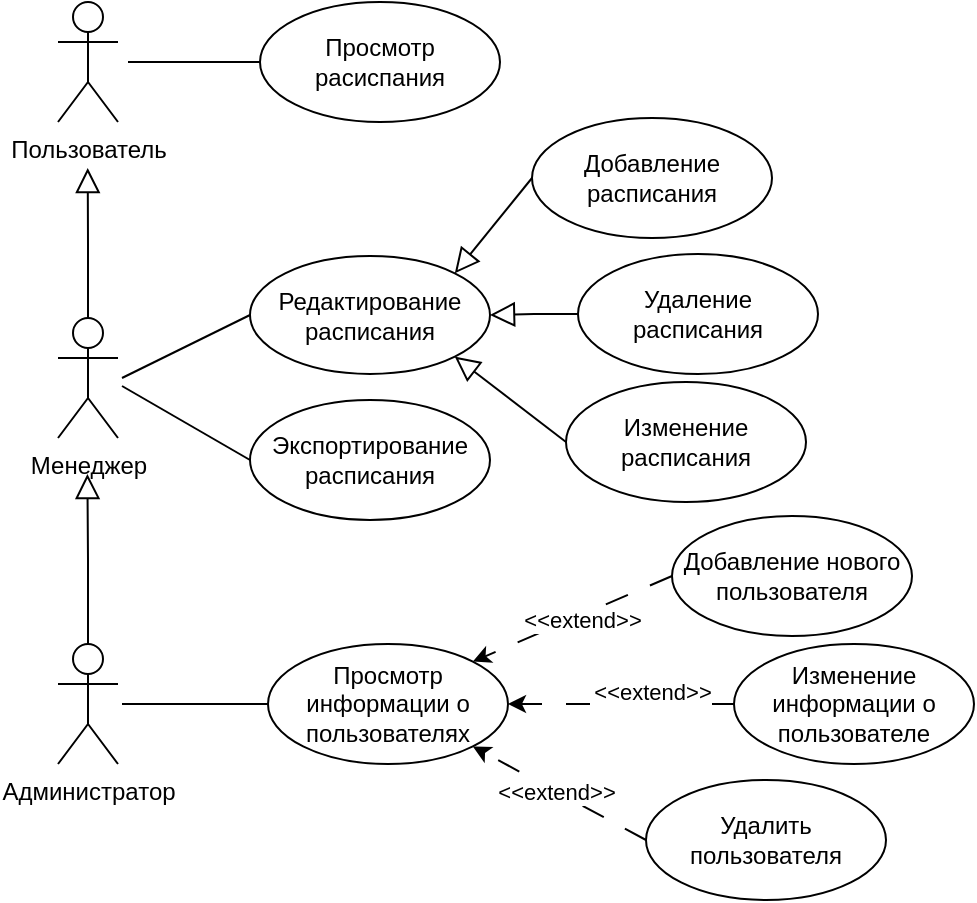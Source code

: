 <mxfile version="27.1.4">
  <diagram name="Страница — 1" id="jR6FColE7d-BJVLjcg3X">
    <mxGraphModel dx="983" dy="523" grid="0" gridSize="10" guides="1" tooltips="1" connect="1" arrows="1" fold="1" page="1" pageScale="1" pageWidth="827" pageHeight="1169" math="0" shadow="0">
      <root>
        <mxCell id="0" />
        <mxCell id="1" parent="0" />
        <mxCell id="5QiBK-Bls3Wu91XyoAU1-1" value="Администратор" style="shape=umlActor;verticalLabelPosition=bottom;verticalAlign=top;html=1;outlineConnect=0;" vertex="1" parent="1">
          <mxGeometry x="99" y="427" width="30" height="60" as="geometry" />
        </mxCell>
        <mxCell id="5QiBK-Bls3Wu91XyoAU1-10" style="edgeStyle=orthogonalEdgeStyle;rounded=0;orthogonalLoop=1;jettySize=auto;html=1;exitX=0.5;exitY=0;exitDx=0;exitDy=0;exitPerimeter=0;endArrow=block;endFill=0;endSize=10;" edge="1" parent="1" source="5QiBK-Bls3Wu91XyoAU1-2">
          <mxGeometry relative="1" as="geometry">
            <mxPoint x="113.857" y="189" as="targetPoint" />
          </mxGeometry>
        </mxCell>
        <mxCell id="5QiBK-Bls3Wu91XyoAU1-2" value="Менеджер" style="shape=umlActor;verticalLabelPosition=bottom;verticalAlign=top;html=1;outlineConnect=0;" vertex="1" parent="1">
          <mxGeometry x="99" y="264" width="30" height="60" as="geometry" />
        </mxCell>
        <mxCell id="5QiBK-Bls3Wu91XyoAU1-5" value="Пользователь" style="shape=umlActor;verticalLabelPosition=bottom;verticalAlign=top;html=1;outlineConnect=0;" vertex="1" parent="1">
          <mxGeometry x="99" y="106" width="30" height="60" as="geometry" />
        </mxCell>
        <mxCell id="5QiBK-Bls3Wu91XyoAU1-11" style="edgeStyle=orthogonalEdgeStyle;rounded=0;orthogonalLoop=1;jettySize=auto;html=1;exitX=0.5;exitY=0;exitDx=0;exitDy=0;exitPerimeter=0;endArrow=block;endFill=0;endSize=10;" edge="1" parent="1" source="5QiBK-Bls3Wu91XyoAU1-1">
          <mxGeometry relative="1" as="geometry">
            <mxPoint x="113.7" y="342" as="targetPoint" />
            <mxPoint x="113.843" y="417" as="sourcePoint" />
          </mxGeometry>
        </mxCell>
        <mxCell id="5QiBK-Bls3Wu91XyoAU1-12" value="Просмотр расиспания" style="ellipse;whiteSpace=wrap;html=1;" vertex="1" parent="1">
          <mxGeometry x="200" y="106" width="120" height="60" as="geometry" />
        </mxCell>
        <mxCell id="5QiBK-Bls3Wu91XyoAU1-14" value="" style="endArrow=none;html=1;rounded=0;entryX=0;entryY=0.5;entryDx=0;entryDy=0;" edge="1" parent="1" target="5QiBK-Bls3Wu91XyoAU1-12">
          <mxGeometry width="50" height="50" relative="1" as="geometry">
            <mxPoint x="134" y="136" as="sourcePoint" />
            <mxPoint x="224" y="116" as="targetPoint" />
          </mxGeometry>
        </mxCell>
        <mxCell id="5QiBK-Bls3Wu91XyoAU1-15" value="Редактирование расписания" style="ellipse;whiteSpace=wrap;html=1;" vertex="1" parent="1">
          <mxGeometry x="195" y="233" width="120" height="59" as="geometry" />
        </mxCell>
        <mxCell id="5QiBK-Bls3Wu91XyoAU1-16" value="" style="endArrow=none;html=1;rounded=0;entryX=0;entryY=0.5;entryDx=0;entryDy=0;" edge="1" parent="1" target="5QiBK-Bls3Wu91XyoAU1-15">
          <mxGeometry width="50" height="50" relative="1" as="geometry">
            <mxPoint x="131" y="294" as="sourcePoint" />
            <mxPoint x="200" y="264" as="targetPoint" />
          </mxGeometry>
        </mxCell>
        <mxCell id="5QiBK-Bls3Wu91XyoAU1-22" style="rounded=0;orthogonalLoop=1;jettySize=auto;html=1;exitX=0;exitY=0.5;exitDx=0;exitDy=0;entryX=1;entryY=0;entryDx=0;entryDy=0;strokeColor=default;endArrow=block;endFill=0;endSize=10;" edge="1" parent="1" source="5QiBK-Bls3Wu91XyoAU1-17" target="5QiBK-Bls3Wu91XyoAU1-15">
          <mxGeometry relative="1" as="geometry" />
        </mxCell>
        <mxCell id="5QiBK-Bls3Wu91XyoAU1-17" value="Добавление расписания" style="ellipse;whiteSpace=wrap;html=1;" vertex="1" parent="1">
          <mxGeometry x="336" y="164" width="120" height="60" as="geometry" />
        </mxCell>
        <mxCell id="5QiBK-Bls3Wu91XyoAU1-23" style="edgeStyle=orthogonalEdgeStyle;rounded=0;orthogonalLoop=1;jettySize=auto;html=1;exitX=0;exitY=0.5;exitDx=0;exitDy=0;endSize=10;endArrow=block;endFill=0;entryX=1;entryY=0.5;entryDx=0;entryDy=0;" edge="1" parent="1" source="5QiBK-Bls3Wu91XyoAU1-18" target="5QiBK-Bls3Wu91XyoAU1-15">
          <mxGeometry relative="1" as="geometry">
            <mxPoint x="352.172" y="294.241" as="targetPoint" />
          </mxGeometry>
        </mxCell>
        <mxCell id="5QiBK-Bls3Wu91XyoAU1-18" value="Удаление расписания" style="ellipse;whiteSpace=wrap;html=1;" vertex="1" parent="1">
          <mxGeometry x="359" y="232" width="120" height="60" as="geometry" />
        </mxCell>
        <mxCell id="5QiBK-Bls3Wu91XyoAU1-24" style="rounded=0;orthogonalLoop=1;jettySize=auto;html=1;exitX=0;exitY=0.5;exitDx=0;exitDy=0;entryX=1;entryY=1;entryDx=0;entryDy=0;endSize=10;endArrow=block;endFill=0;" edge="1" parent="1" source="5QiBK-Bls3Wu91XyoAU1-19" target="5QiBK-Bls3Wu91XyoAU1-15">
          <mxGeometry relative="1" as="geometry" />
        </mxCell>
        <mxCell id="5QiBK-Bls3Wu91XyoAU1-19" value="Изменение расписания" style="ellipse;whiteSpace=wrap;html=1;" vertex="1" parent="1">
          <mxGeometry x="353" y="296" width="120" height="60" as="geometry" />
        </mxCell>
        <mxCell id="5QiBK-Bls3Wu91XyoAU1-25" value="Просмотр информации о пользователях" style="ellipse;whiteSpace=wrap;html=1;" vertex="1" parent="1">
          <mxGeometry x="204" y="427" width="120" height="60" as="geometry" />
        </mxCell>
        <mxCell id="5QiBK-Bls3Wu91XyoAU1-26" value="Экспортирование расписания" style="ellipse;whiteSpace=wrap;html=1;" vertex="1" parent="1">
          <mxGeometry x="195" y="305" width="120" height="60" as="geometry" />
        </mxCell>
        <mxCell id="5QiBK-Bls3Wu91XyoAU1-27" value="" style="endArrow=none;html=1;rounded=0;entryX=0;entryY=0.5;entryDx=0;entryDy=0;" edge="1" parent="1" target="5QiBK-Bls3Wu91XyoAU1-26">
          <mxGeometry width="50" height="50" relative="1" as="geometry">
            <mxPoint x="131" y="298" as="sourcePoint" />
            <mxPoint x="193" y="296" as="targetPoint" />
          </mxGeometry>
        </mxCell>
        <mxCell id="5QiBK-Bls3Wu91XyoAU1-28" value="" style="endArrow=none;html=1;rounded=0;entryX=0;entryY=0.5;entryDx=0;entryDy=0;" edge="1" parent="1" target="5QiBK-Bls3Wu91XyoAU1-25">
          <mxGeometry width="50" height="50" relative="1" as="geometry">
            <mxPoint x="131" y="457" as="sourcePoint" />
            <mxPoint x="195" y="424" as="targetPoint" />
          </mxGeometry>
        </mxCell>
        <mxCell id="5QiBK-Bls3Wu91XyoAU1-32" style="rounded=0;orthogonalLoop=1;jettySize=auto;html=1;exitX=0;exitY=0.5;exitDx=0;exitDy=0;entryX=1;entryY=0;entryDx=0;entryDy=0;dashed=1;dashPattern=12 12;" edge="1" parent="1" source="5QiBK-Bls3Wu91XyoAU1-29" target="5QiBK-Bls3Wu91XyoAU1-25">
          <mxGeometry relative="1" as="geometry" />
        </mxCell>
        <mxCell id="5QiBK-Bls3Wu91XyoAU1-34" value="&amp;lt;&amp;lt;extend&amp;gt;&amp;gt;" style="edgeLabel;html=1;align=center;verticalAlign=middle;resizable=0;points=[];" vertex="1" connectable="0" parent="5QiBK-Bls3Wu91XyoAU1-32">
          <mxGeometry x="-0.075" y="2" relative="1" as="geometry">
            <mxPoint as="offset" />
          </mxGeometry>
        </mxCell>
        <mxCell id="5QiBK-Bls3Wu91XyoAU1-29" value="Добавление нового пользователя" style="ellipse;whiteSpace=wrap;html=1;" vertex="1" parent="1">
          <mxGeometry x="406" y="363" width="120" height="60" as="geometry" />
        </mxCell>
        <mxCell id="5QiBK-Bls3Wu91XyoAU1-35" style="edgeStyle=orthogonalEdgeStyle;rounded=0;orthogonalLoop=1;jettySize=auto;html=1;exitX=0;exitY=0.5;exitDx=0;exitDy=0;entryX=1;entryY=0.5;entryDx=0;entryDy=0;dashed=1;dashPattern=12 12;" edge="1" parent="1" source="5QiBK-Bls3Wu91XyoAU1-30" target="5QiBK-Bls3Wu91XyoAU1-25">
          <mxGeometry relative="1" as="geometry" />
        </mxCell>
        <mxCell id="5QiBK-Bls3Wu91XyoAU1-36" value="&amp;lt;&amp;lt;extend&amp;gt;&amp;gt;" style="edgeLabel;html=1;align=center;verticalAlign=bottom;resizable=0;points=[];labelPosition=center;verticalLabelPosition=top;" vertex="1" connectable="0" parent="5QiBK-Bls3Wu91XyoAU1-35">
          <mxGeometry x="-0.263" y="2" relative="1" as="geometry">
            <mxPoint as="offset" />
          </mxGeometry>
        </mxCell>
        <mxCell id="5QiBK-Bls3Wu91XyoAU1-30" value="Изменение информации о пользователе" style="ellipse;whiteSpace=wrap;html=1;" vertex="1" parent="1">
          <mxGeometry x="437" y="427" width="120" height="60" as="geometry" />
        </mxCell>
        <mxCell id="5QiBK-Bls3Wu91XyoAU1-37" style="rounded=0;orthogonalLoop=1;jettySize=auto;html=1;exitX=0;exitY=0.5;exitDx=0;exitDy=0;entryX=1;entryY=1;entryDx=0;entryDy=0;dashed=1;dashPattern=12 12;" edge="1" parent="1" source="5QiBK-Bls3Wu91XyoAU1-31" target="5QiBK-Bls3Wu91XyoAU1-25">
          <mxGeometry relative="1" as="geometry" />
        </mxCell>
        <mxCell id="5QiBK-Bls3Wu91XyoAU1-38" value="&amp;lt;&amp;lt;extend&amp;gt;&amp;gt;" style="edgeLabel;html=1;align=center;verticalAlign=middle;resizable=0;points=[];" vertex="1" connectable="0" parent="5QiBK-Bls3Wu91XyoAU1-37">
          <mxGeometry x="0.045" relative="1" as="geometry">
            <mxPoint as="offset" />
          </mxGeometry>
        </mxCell>
        <mxCell id="5QiBK-Bls3Wu91XyoAU1-31" value="Удалить пользователя" style="ellipse;whiteSpace=wrap;html=1;" vertex="1" parent="1">
          <mxGeometry x="393" y="495" width="120" height="60" as="geometry" />
        </mxCell>
      </root>
    </mxGraphModel>
  </diagram>
</mxfile>
